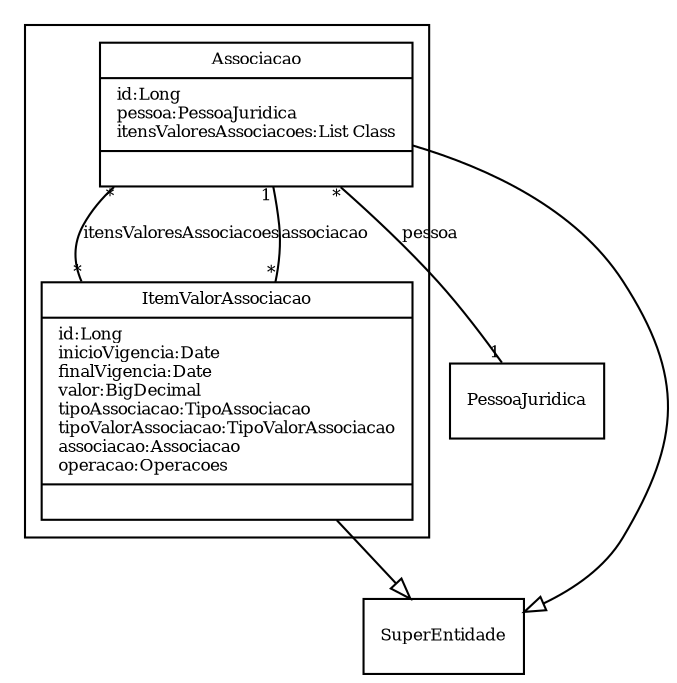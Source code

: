 digraph G{
fontname = "Times-Roman"
fontsize = 8

node [
        fontname = "Times-Roman"
        fontsize = 8
        shape = "record"
]

edge [
        fontname = "Times-Roman"
        fontsize = 8
]

subgraph clusterASSOCIACAO
{
Associacao [label = "{Associacao|id:Long\lpessoa:PessoaJuridica\litensValoresAssociacoes:List Class\l|\l}"]
ItemValorAssociacao [label = "{ItemValorAssociacao|id:Long\linicioVigencia:Date\lfinalVigencia:Date\lvalor:BigDecimal\ltipoAssociacao:TipoAssociacao\ltipoValorAssociacao:TipoValorAssociacao\lassociacao:Associacao\loperacao:Operacoes\l|\l}"]
}
edge [arrowhead = "none" headlabel = "1" taillabel = "*"] Associacao -> PessoaJuridica [label = "pessoa"]
edge [arrowhead = "none" headlabel = "*" taillabel = "*"] Associacao -> ItemValorAssociacao [label = "itensValoresAssociacoes"]
edge [ arrowhead = "empty" headlabel = "" taillabel = ""] Associacao -> SuperEntidade
edge [arrowhead = "none" headlabel = "1" taillabel = "*"] ItemValorAssociacao -> Associacao [label = "associacao"]
edge [ arrowhead = "empty" headlabel = "" taillabel = ""] ItemValorAssociacao -> SuperEntidade
}
